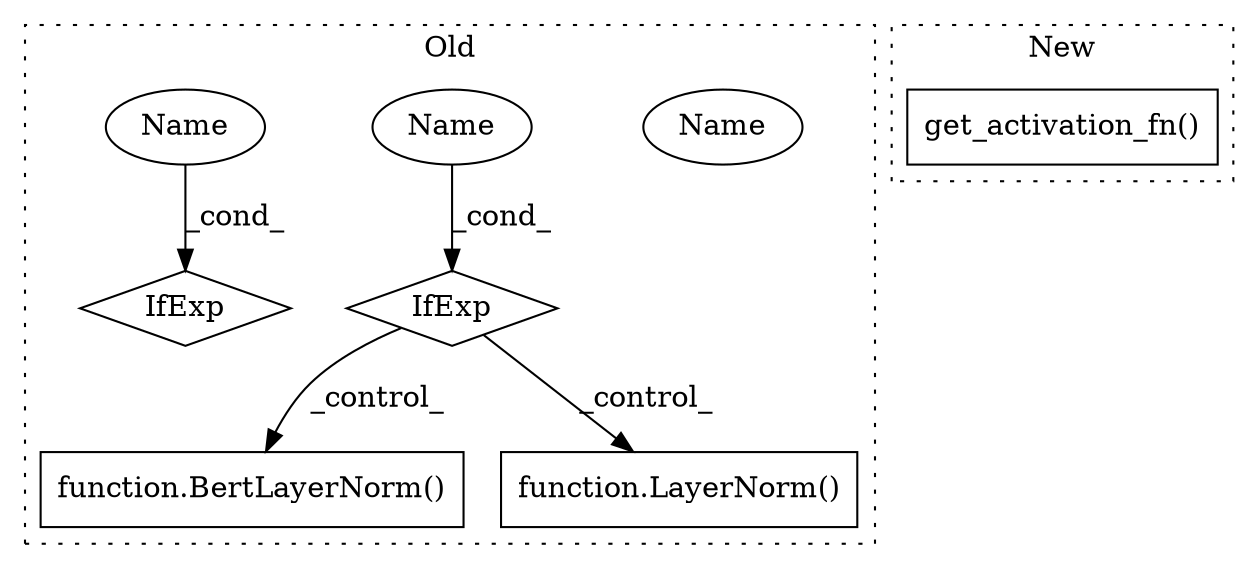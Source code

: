 digraph G {
subgraph cluster0 {
1 [label="IfExp" a="51" s="1910,1945" l="16,18" shape="diamond"];
3 [label="function.BertLayerNorm()" a="75" s="1877,1909" l="14,1" shape="box"];
4 [label="function.LayerNorm()" a="75" s="1963,1991" l="10,12" shape="box"];
5 [label="IfExp" a="51" s="2301,2336" l="16,18" shape="diamond"];
6 [label="Name" a="87" s="1926" l="19" shape="ellipse"];
7 [label="Name" a="87" s="1926" l="19" shape="ellipse"];
8 [label="Name" a="87" s="2317" l="19" shape="ellipse"];
label = "Old";
style="dotted";
}
subgraph cluster1 {
2 [label="get_activation_fn()" a="75" s="1239,1276" l="24,1" shape="box"];
label = "New";
style="dotted";
}
1 -> 3 [label="_control_"];
1 -> 4 [label="_control_"];
7 -> 1 [label="_cond_"];
8 -> 5 [label="_cond_"];
}
